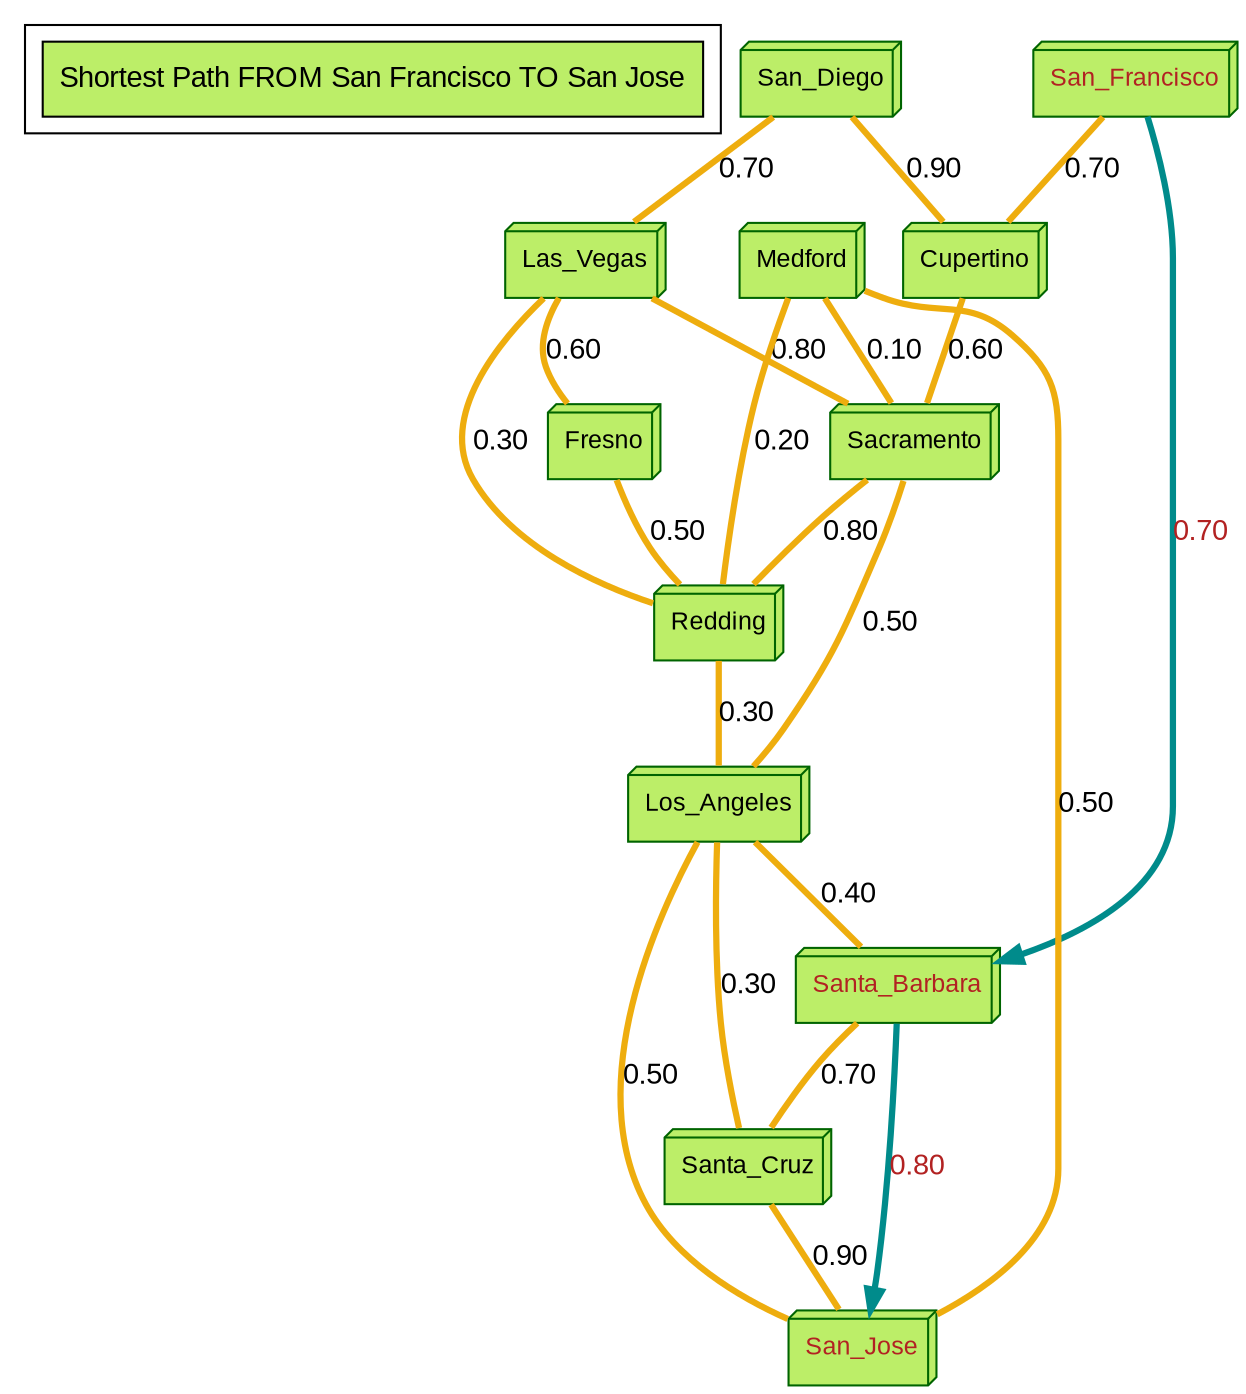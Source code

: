 strict digraph main_graph {
fontname="DejaVu Sans,Arial,sans-serif"
node [fontname="Impact,Arial,sans-serif"]
edge [fontname="Comic Sans,Arial,sans-serif"]
node [style=filled fillcolor="darkolivegreen2"]
ratio=auto
landscape=false
subgraph cluster {"Full Graph" [shape=box fontsize=14 label="Shortest Path FROM San Francisco TO San Jose" tooltip="All Nodes"] }
San_Diego [label="San_Diego" id="San_Diego" fontsize=12 shape=box3d tooltip="San_Diego" color="darkgreen" fillcolor="darkolivegreen2"]
Las_Vegas [label="Las_Vegas" id="Las_Vegas" fontsize=12 shape=box3d tooltip="Las_Vegas" color="darkgreen" fillcolor="darkolivegreen2"]
San_Diego -> Las_Vegas [arrowsize=0 label="0.70" weight=60 penwidth=3 color="darkgoldenrod2" tooltip="San_Diego -- Las_Vegas" labeltooltip="San_Diego -- Las_Vegas"]
Cupertino [label="Cupertino" id="Cupertino" fontsize=12 shape=box3d tooltip="Cupertino" color="darkgreen" fillcolor="darkolivegreen2"]
San_Diego -> Cupertino [arrowsize=0 label="0.90" weight=60 penwidth=3 color="darkgoldenrod2" tooltip="San_Diego -- Cupertino" labeltooltip="San_Diego -- Cupertino"]
Sacramento [label="Sacramento" id="Sacramento" fontsize=12 shape=box3d tooltip="Sacramento" color="darkgreen" fillcolor="darkolivegreen2"]
Cupertino -> Sacramento [arrowsize=0 label="0.60" weight=60 penwidth=3 color="darkgoldenrod2" tooltip="Cupertino -- Sacramento" labeltooltip="Cupertino -- Sacramento"]
Las_Vegas -> Sacramento [arrowsize=0 label="0.80" weight=60 penwidth=3 color="darkgoldenrod2" tooltip="Las_Vegas -- Sacramento" labeltooltip="Las_Vegas -- Sacramento"]
San_Francisco [ fontcolor="firebrick" label="San_Francisco" id="San_Francisco" fontsize=12 shape=box3d tooltip="San_Francisco" color="darkgreen" fillcolor="darkolivegreen2"]
San_Francisco -> Cupertino [arrowsize=0 label="0.70" weight=60 penwidth=3 color="darkgoldenrod2" tooltip="San_Francisco -- Cupertino" labeltooltip="San_Francisco -- Cupertino"]
Santa_Barbara [ fontcolor="firebrick" label="Santa_Barbara" id="Santa_Barbara" fontsize=12 shape=box3d tooltip="Santa_Barbara" color="darkgreen" fillcolor="darkolivegreen2"]
San_Francisco -> Santa_Barbara [label="0.70" weight=60 penwidth=3 color="darkcyan" tooltip="San_Francisco -- Santa_Barbara" labeltooltip="San_Francisco -- Santa_Barbara" fontcolor="firebrick" ]
Fresno [label="Fresno" id="Fresno" fontsize=12 shape=box3d tooltip="Fresno" color="darkgreen" fillcolor="darkolivegreen2"]
Las_Vegas -> Fresno [arrowsize=0 label="0.60" weight=60 penwidth=3 color="darkgoldenrod2" tooltip="Las_Vegas -- Fresno" labeltooltip="Las_Vegas -- Fresno"]
Redding [label="Redding" id="Redding" fontsize=12 shape=box3d tooltip="Redding" color="darkgreen" fillcolor="darkolivegreen2"]
Las_Vegas -> Redding [arrowsize=0 label="0.30" weight=60 penwidth=3 color="darkgoldenrod2" tooltip="Las_Vegas -- Redding" labeltooltip="Las_Vegas -- Redding"]
Fresno -> Redding [arrowsize=0 label="0.50" weight=60 penwidth=3 color="darkgoldenrod2" tooltip="Fresno -- Redding" labeltooltip="Fresno -- Redding"]
Sacramento -> Redding [arrowsize=0 label="0.80" weight=60 penwidth=3 color="darkgoldenrod2" tooltip="Sacramento -- Redding" labeltooltip="Sacramento -- Redding"]
Medford [label="Medford" id="Medford" fontsize=12 shape=box3d tooltip="Medford" color="darkgreen" fillcolor="darkolivegreen2"]
Medford -> Redding [arrowsize=0 label="0.20" weight=60 penwidth=3 color="darkgoldenrod2" tooltip="Medford -- Redding" labeltooltip="Medford -- Redding"]
Medford -> Sacramento [arrowsize=0 label="0.10" weight=60 penwidth=3 color="darkgoldenrod2" tooltip="Medford -- Sacramento" labeltooltip="Medford -- Sacramento"]
Los_Angeles [label="Los_Angeles" id="Los_Angeles" fontsize=12 shape=box3d tooltip="Los_Angeles" color="darkgreen" fillcolor="darkolivegreen2"]
Redding -> Los_Angeles [arrowsize=0 label="0.30" weight=60 penwidth=3 color="darkgoldenrod2" tooltip="Redding -- Los_Angeles" labeltooltip="Redding -- Los_Angeles"]
Los_Angeles -> Sacramento [arrowsize=0 label="0.50" weight=60 penwidth=3 color="darkgoldenrod2" tooltip="Los_Angeles -- Sacramento" labeltooltip="Los_Angeles -- Sacramento"]
San_Jose [ fontcolor="firebrick" label="San_Jose" id="San_Jose" fontsize=12 shape=box3d tooltip="San_Jose" color="darkgreen" fillcolor="darkolivegreen2"]
Medford -> San_Jose [arrowsize=0 label="0.50" weight=60 penwidth=3 color="darkgoldenrod2" tooltip="Medford -- San_Jose" labeltooltip="Medford -- San_Jose"]
Los_Angeles -> San_Jose [arrowsize=0 label="0.50" weight=60 penwidth=3 color="darkgoldenrod2" tooltip="Los_Angeles -- San_Jose" labeltooltip="Los_Angeles -- San_Jose"]
Los_Angeles -> Santa_Barbara [arrowsize=0 label="0.40" weight=60 penwidth=3 color="darkgoldenrod2" tooltip="Los_Angeles -- Santa_Barbara" labeltooltip="Los_Angeles -- Santa_Barbara"]
Santa_Cruz [label="Santa_Cruz" id="Santa_Cruz" fontsize=12 shape=box3d tooltip="Santa_Cruz" color="darkgreen" fillcolor="darkolivegreen2"]
Los_Angeles -> Santa_Cruz [arrowsize=0 label="0.30" weight=60 penwidth=3 color="darkgoldenrod2" tooltip="Los_Angeles -- Santa_Cruz" labeltooltip="Los_Angeles -- Santa_Cruz"]
Santa_Barbara -> Santa_Cruz [arrowsize=0 label="0.70" weight=60 penwidth=3 color="darkgoldenrod2" tooltip="Santa_Barbara -- Santa_Cruz" labeltooltip="Santa_Barbara -- Santa_Cruz"]
Santa_Cruz -> San_Jose [arrowsize=0 label="0.90" weight=60 penwidth=3 color="darkgoldenrod2" tooltip="Santa_Cruz -- San_Jose" labeltooltip="Santa_Cruz -- San_Jose"]
Santa_Barbara -> San_Jose [label="0.80" weight=60 penwidth=3 color="darkcyan" tooltip="Santa_Barbara -- San_Jose" labeltooltip="Santa_Barbara -- San_Jose" fontcolor="firebrick" ]
}
